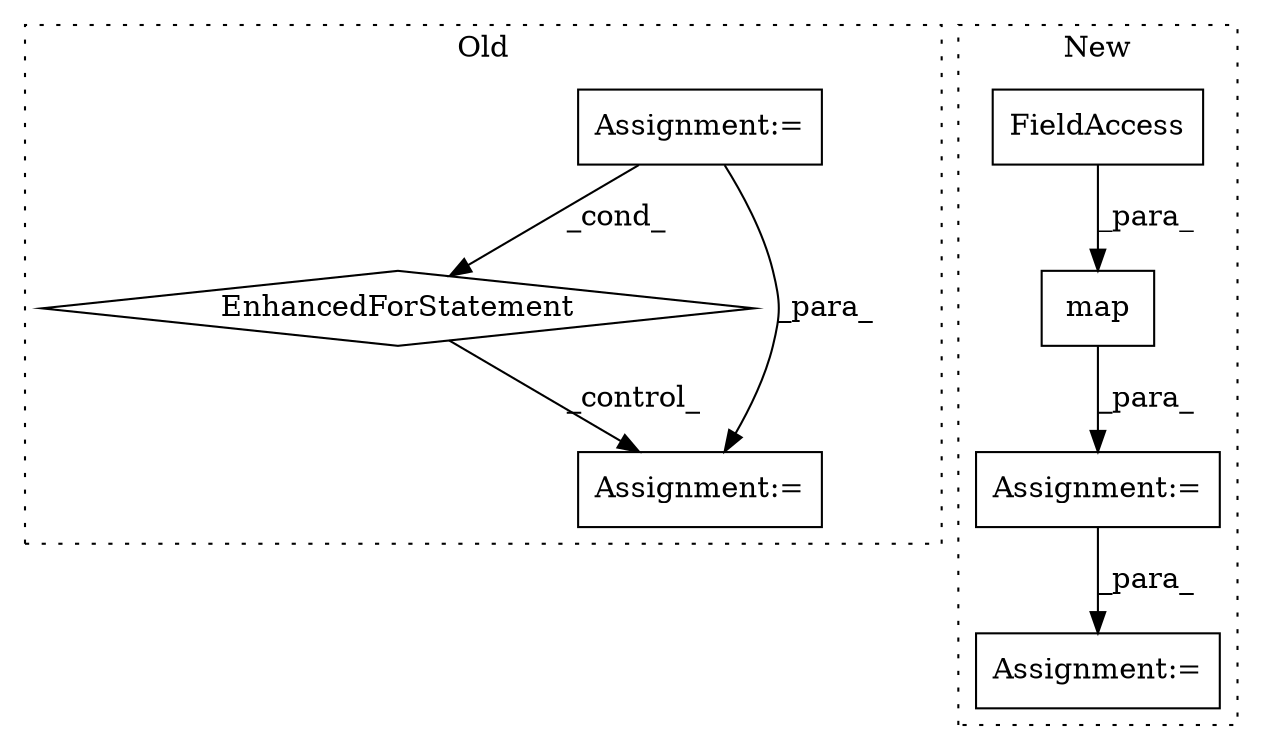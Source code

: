 digraph G {
subgraph cluster0 {
1 [label="EnhancedForStatement" a="70" s="3005,3096" l="57,2" shape="diamond"];
3 [label="Assignment:=" a="7" s="2528,2624" l="63,2" shape="box"];
4 [label="Assignment:=" a="7" s="3126" l="1" shape="box"];
label = "Old";
style="dotted";
}
subgraph cluster1 {
2 [label="map" a="32" s="2492,2782" l="4,-12" shape="box"];
5 [label="FieldAccess" a="22" s="2496" l="19" shape="box"];
6 [label="Assignment:=" a="7" s="3102" l="12" shape="box"];
7 [label="Assignment:=" a="7" s="3175" l="33" shape="box"];
label = "New";
style="dotted";
}
1 -> 4 [label="_control_"];
2 -> 7 [label="_para_"];
3 -> 4 [label="_para_"];
3 -> 1 [label="_cond_"];
5 -> 2 [label="_para_"];
7 -> 6 [label="_para_"];
}